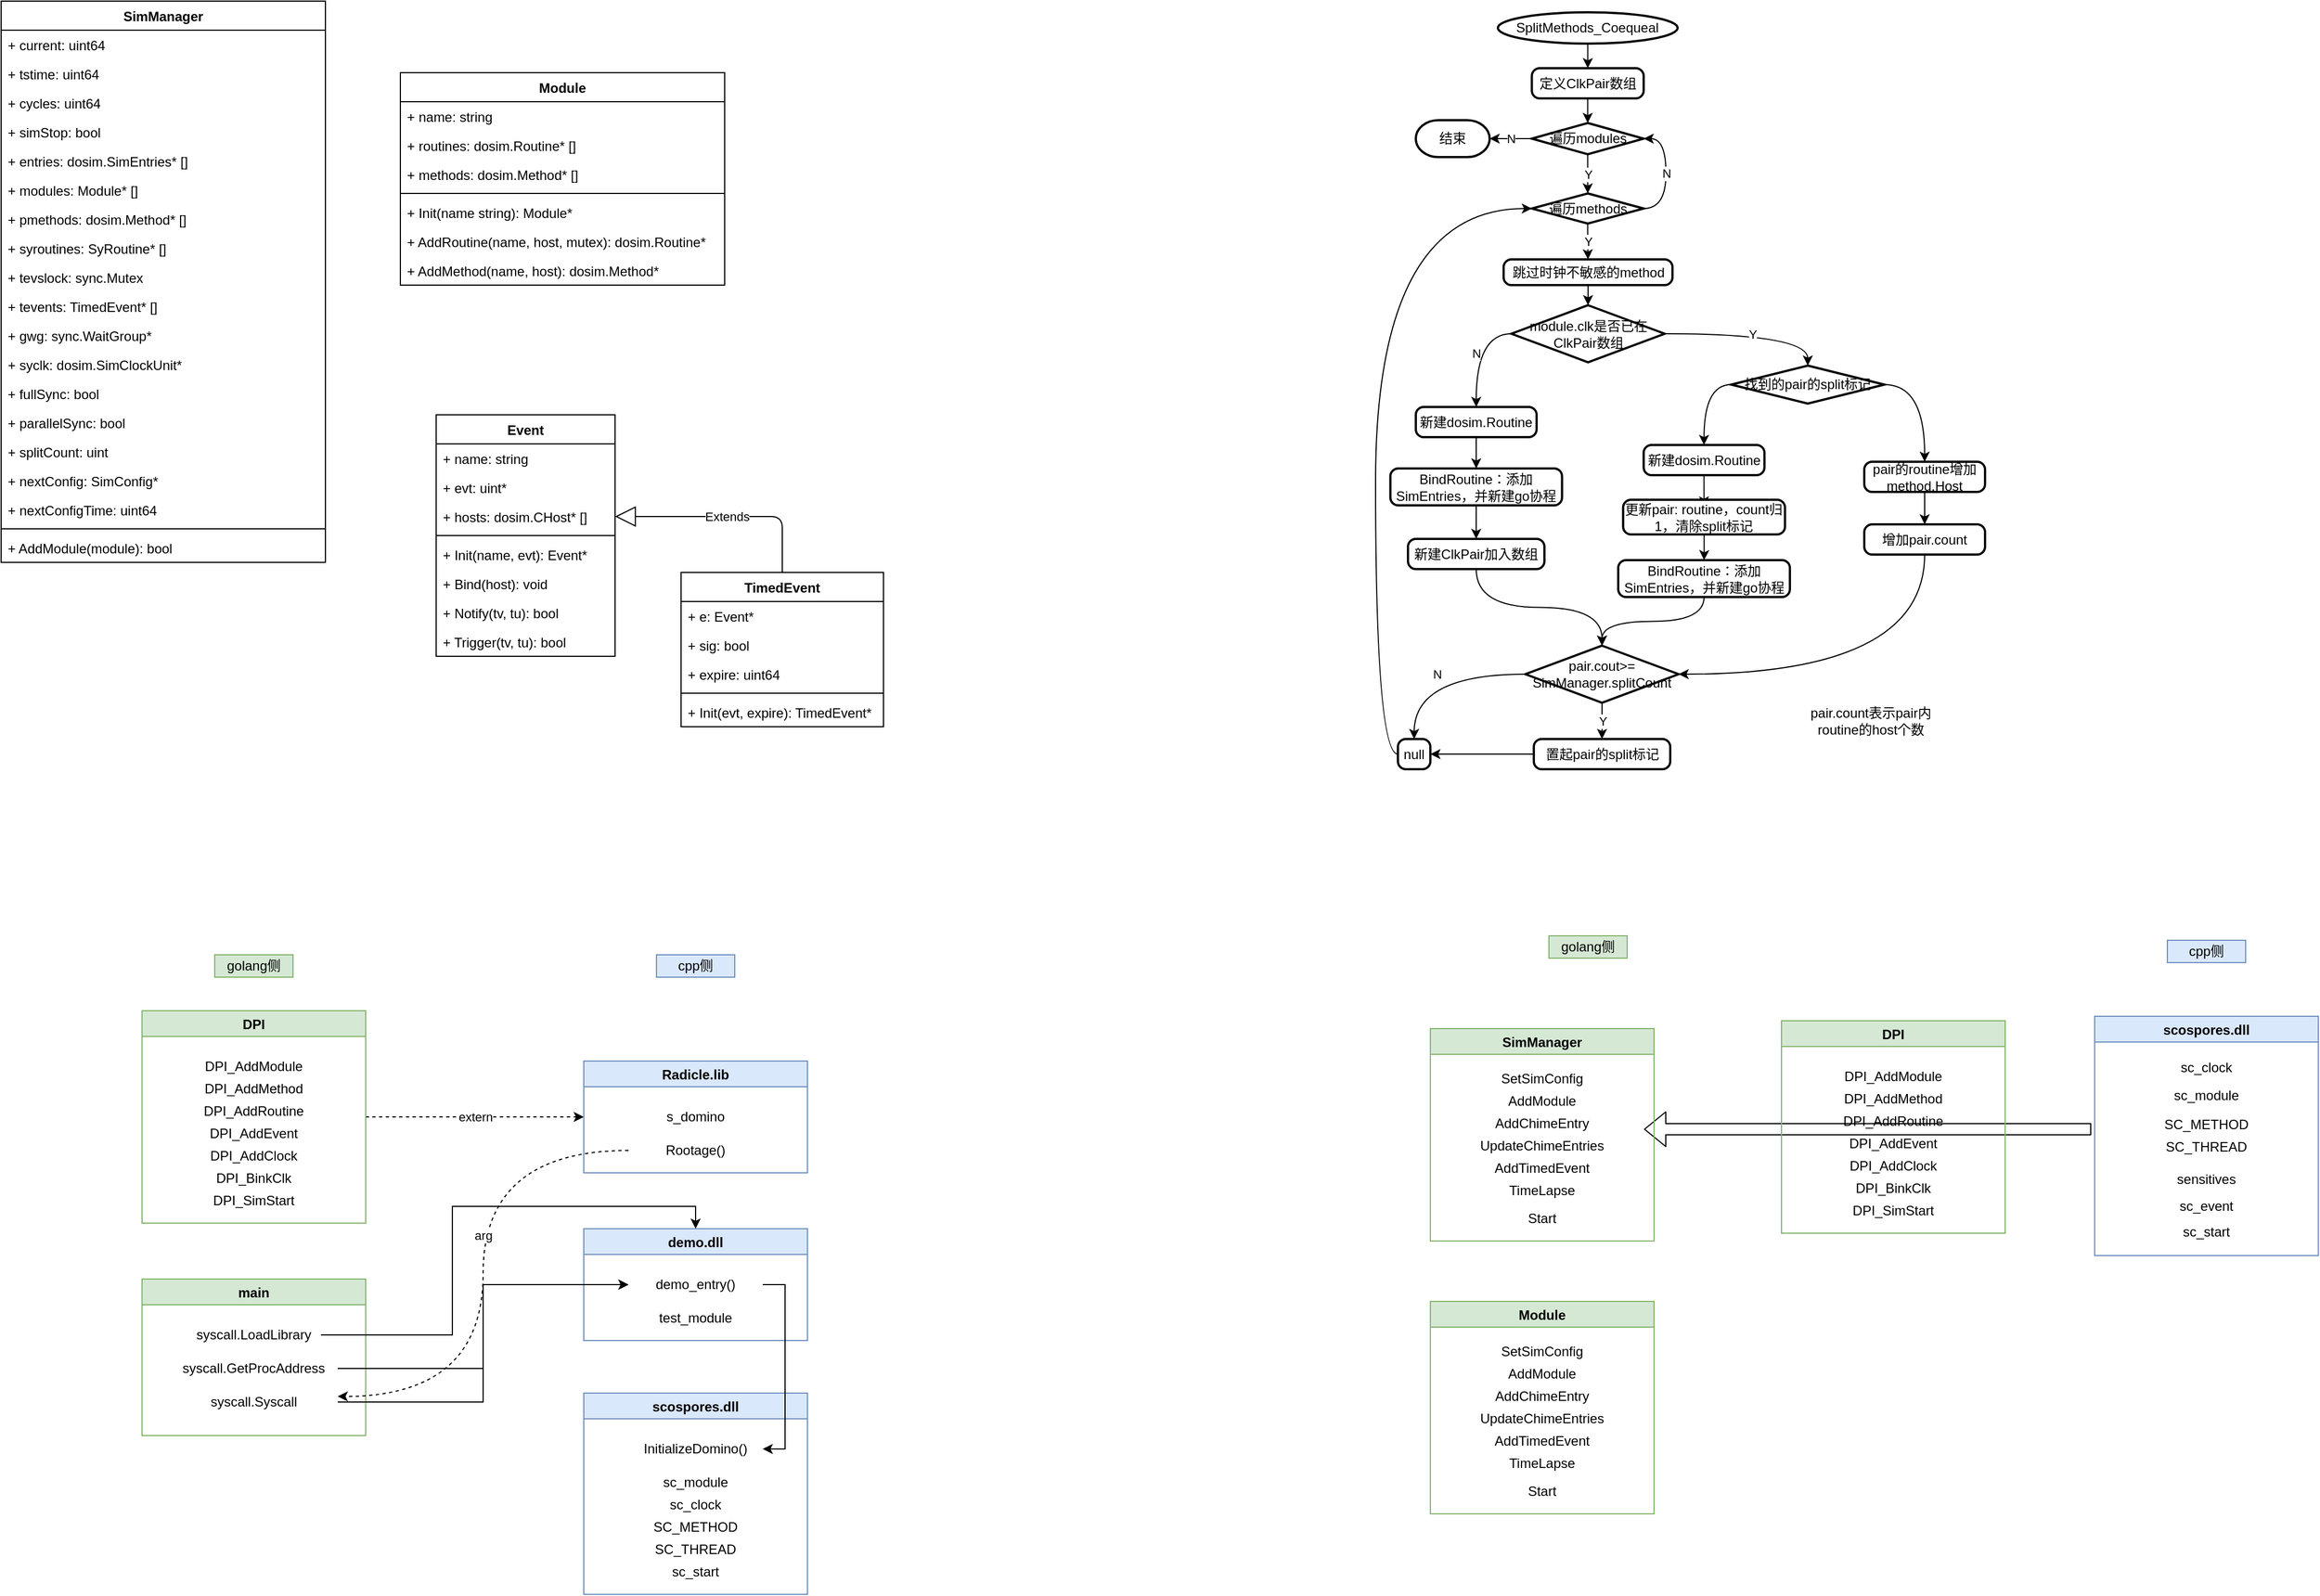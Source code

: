 <mxfile version="14.9.7" type="github">
  <diagram id="cXFaiR-M7mMCjgpAkLDr" name="第 1 页">
    <mxGraphModel dx="1422" dy="762" grid="0" gridSize="10" guides="1" tooltips="1" connect="1" arrows="1" fold="1" page="1" pageScale="1" pageWidth="1169" pageHeight="827" math="0" shadow="0">
      <root>
        <mxCell id="0" />
        <mxCell id="1" parent="0" />
        <mxCell id="-j5esIaDe7Hmi_AwQub0-72" value="" style="shape=flexArrow;endArrow=classic;html=1;" edge="1" parent="1">
          <mxGeometry width="50" height="50" relative="1" as="geometry">
            <mxPoint x="1933" y="1056" as="sourcePoint" />
            <mxPoint x="1533" y="1056" as="targetPoint" />
          </mxGeometry>
        </mxCell>
        <mxCell id="p9OSbixDrH1Z1NHIFBw4-9" value="Module" style="swimlane;fontStyle=1;align=center;verticalAlign=top;childLayout=stackLayout;horizontal=1;startSize=26;horizontalStack=0;resizeParent=1;resizeParentMax=0;resizeLast=0;collapsible=1;marginBottom=0;" parent="1" vertex="1">
          <mxGeometry x="421" y="111" width="290" height="190" as="geometry" />
        </mxCell>
        <mxCell id="p9OSbixDrH1Z1NHIFBw4-13" value="+ name: string" style="text;strokeColor=none;fillColor=none;align=left;verticalAlign=top;spacingLeft=4;spacingRight=4;overflow=hidden;rotatable=0;points=[[0,0.5],[1,0.5]];portConstraint=eastwest;" parent="p9OSbixDrH1Z1NHIFBw4-9" vertex="1">
          <mxGeometry y="26" width="290" height="26" as="geometry" />
        </mxCell>
        <mxCell id="p9OSbixDrH1Z1NHIFBw4-10" value="+ routines: dosim.Routine* []" style="text;strokeColor=none;fillColor=none;align=left;verticalAlign=top;spacingLeft=4;spacingRight=4;overflow=hidden;rotatable=0;points=[[0,0.5],[1,0.5]];portConstraint=eastwest;" parent="p9OSbixDrH1Z1NHIFBw4-9" vertex="1">
          <mxGeometry y="52" width="290" height="26" as="geometry" />
        </mxCell>
        <mxCell id="p9OSbixDrH1Z1NHIFBw4-14" value="+ methods: dosim.Method* []" style="text;strokeColor=none;fillColor=none;align=left;verticalAlign=top;spacingLeft=4;spacingRight=4;overflow=hidden;rotatable=0;points=[[0,0.5],[1,0.5]];portConstraint=eastwest;" parent="p9OSbixDrH1Z1NHIFBw4-9" vertex="1">
          <mxGeometry y="78" width="290" height="26" as="geometry" />
        </mxCell>
        <mxCell id="p9OSbixDrH1Z1NHIFBw4-11" value="" style="line;strokeWidth=1;fillColor=none;align=left;verticalAlign=middle;spacingTop=-1;spacingLeft=3;spacingRight=3;rotatable=0;labelPosition=right;points=[];portConstraint=eastwest;" parent="p9OSbixDrH1Z1NHIFBw4-9" vertex="1">
          <mxGeometry y="104" width="290" height="8" as="geometry" />
        </mxCell>
        <mxCell id="p9OSbixDrH1Z1NHIFBw4-12" value="+ Init(name string): Module*" style="text;strokeColor=none;fillColor=none;align=left;verticalAlign=top;spacingLeft=4;spacingRight=4;overflow=hidden;rotatable=0;points=[[0,0.5],[1,0.5]];portConstraint=eastwest;" parent="p9OSbixDrH1Z1NHIFBw4-9" vertex="1">
          <mxGeometry y="112" width="290" height="26" as="geometry" />
        </mxCell>
        <mxCell id="p9OSbixDrH1Z1NHIFBw4-15" value="+ AddRoutine(name, host, mutex): dosim.Routine*" style="text;strokeColor=none;fillColor=none;align=left;verticalAlign=top;spacingLeft=4;spacingRight=4;overflow=hidden;rotatable=0;points=[[0,0.5],[1,0.5]];portConstraint=eastwest;" parent="p9OSbixDrH1Z1NHIFBw4-9" vertex="1">
          <mxGeometry y="138" width="290" height="26" as="geometry" />
        </mxCell>
        <mxCell id="p9OSbixDrH1Z1NHIFBw4-16" value="+ AddMethod(name, host): dosim.Method*" style="text;strokeColor=none;fillColor=none;align=left;verticalAlign=top;spacingLeft=4;spacingRight=4;overflow=hidden;rotatable=0;points=[[0,0.5],[1,0.5]];portConstraint=eastwest;" parent="p9OSbixDrH1Z1NHIFBw4-9" vertex="1">
          <mxGeometry y="164" width="290" height="26" as="geometry" />
        </mxCell>
        <mxCell id="p9OSbixDrH1Z1NHIFBw4-17" value="Event" style="swimlane;fontStyle=1;align=center;verticalAlign=top;childLayout=stackLayout;horizontal=1;startSize=26;horizontalStack=0;resizeParent=1;resizeParentMax=0;resizeLast=0;collapsible=1;marginBottom=0;" parent="1" vertex="1">
          <mxGeometry x="453" y="417" width="160" height="216" as="geometry" />
        </mxCell>
        <mxCell id="p9OSbixDrH1Z1NHIFBw4-21" value="+ name: string" style="text;strokeColor=none;fillColor=none;align=left;verticalAlign=top;spacingLeft=4;spacingRight=4;overflow=hidden;rotatable=0;points=[[0,0.5],[1,0.5]];portConstraint=eastwest;" parent="p9OSbixDrH1Z1NHIFBw4-17" vertex="1">
          <mxGeometry y="26" width="160" height="26" as="geometry" />
        </mxCell>
        <mxCell id="p9OSbixDrH1Z1NHIFBw4-22" value="+ evt: uint*" style="text;strokeColor=none;fillColor=none;align=left;verticalAlign=top;spacingLeft=4;spacingRight=4;overflow=hidden;rotatable=0;points=[[0,0.5],[1,0.5]];portConstraint=eastwest;" parent="p9OSbixDrH1Z1NHIFBw4-17" vertex="1">
          <mxGeometry y="52" width="160" height="26" as="geometry" />
        </mxCell>
        <mxCell id="p9OSbixDrH1Z1NHIFBw4-18" value="+ hosts: dosim.CHost* []" style="text;strokeColor=none;fillColor=none;align=left;verticalAlign=top;spacingLeft=4;spacingRight=4;overflow=hidden;rotatable=0;points=[[0,0.5],[1,0.5]];portConstraint=eastwest;" parent="p9OSbixDrH1Z1NHIFBw4-17" vertex="1">
          <mxGeometry y="78" width="160" height="26" as="geometry" />
        </mxCell>
        <mxCell id="p9OSbixDrH1Z1NHIFBw4-19" value="" style="line;strokeWidth=1;fillColor=none;align=left;verticalAlign=middle;spacingTop=-1;spacingLeft=3;spacingRight=3;rotatable=0;labelPosition=right;points=[];portConstraint=eastwest;" parent="p9OSbixDrH1Z1NHIFBw4-17" vertex="1">
          <mxGeometry y="104" width="160" height="8" as="geometry" />
        </mxCell>
        <mxCell id="p9OSbixDrH1Z1NHIFBw4-20" value="+ Init(name, evt): Event*" style="text;strokeColor=none;fillColor=none;align=left;verticalAlign=top;spacingLeft=4;spacingRight=4;overflow=hidden;rotatable=0;points=[[0,0.5],[1,0.5]];portConstraint=eastwest;" parent="p9OSbixDrH1Z1NHIFBw4-17" vertex="1">
          <mxGeometry y="112" width="160" height="26" as="geometry" />
        </mxCell>
        <mxCell id="p9OSbixDrH1Z1NHIFBw4-25" value="+ Bind(host): void" style="text;strokeColor=none;fillColor=none;align=left;verticalAlign=top;spacingLeft=4;spacingRight=4;overflow=hidden;rotatable=0;points=[[0,0.5],[1,0.5]];portConstraint=eastwest;" parent="p9OSbixDrH1Z1NHIFBw4-17" vertex="1">
          <mxGeometry y="138" width="160" height="26" as="geometry" />
        </mxCell>
        <mxCell id="p9OSbixDrH1Z1NHIFBw4-24" value="+ Notify(tv, tu): bool" style="text;strokeColor=none;fillColor=none;align=left;verticalAlign=top;spacingLeft=4;spacingRight=4;overflow=hidden;rotatable=0;points=[[0,0.5],[1,0.5]];portConstraint=eastwest;" parent="p9OSbixDrH1Z1NHIFBw4-17" vertex="1">
          <mxGeometry y="164" width="160" height="26" as="geometry" />
        </mxCell>
        <mxCell id="p9OSbixDrH1Z1NHIFBw4-23" value="+ Trigger(tv, tu): bool" style="text;strokeColor=none;fillColor=none;align=left;verticalAlign=top;spacingLeft=4;spacingRight=4;overflow=hidden;rotatable=0;points=[[0,0.5],[1,0.5]];portConstraint=eastwest;" parent="p9OSbixDrH1Z1NHIFBw4-17" vertex="1">
          <mxGeometry y="190" width="160" height="26" as="geometry" />
        </mxCell>
        <mxCell id="p9OSbixDrH1Z1NHIFBw4-26" value="SimManager" style="swimlane;fontStyle=1;align=center;verticalAlign=top;childLayout=stackLayout;horizontal=1;startSize=26;horizontalStack=0;resizeParent=1;resizeParentMax=0;resizeLast=0;collapsible=1;marginBottom=0;" parent="1" vertex="1">
          <mxGeometry x="64" y="47" width="290" height="502" as="geometry" />
        </mxCell>
        <mxCell id="p9OSbixDrH1Z1NHIFBw4-27" value="+ current: uint64" style="text;strokeColor=none;fillColor=none;align=left;verticalAlign=top;spacingLeft=4;spacingRight=4;overflow=hidden;rotatable=0;points=[[0,0.5],[1,0.5]];portConstraint=eastwest;" parent="p9OSbixDrH1Z1NHIFBw4-26" vertex="1">
          <mxGeometry y="26" width="290" height="26" as="geometry" />
        </mxCell>
        <mxCell id="p9OSbixDrH1Z1NHIFBw4-34" value="+ tstime: uint64" style="text;strokeColor=none;fillColor=none;align=left;verticalAlign=top;spacingLeft=4;spacingRight=4;overflow=hidden;rotatable=0;points=[[0,0.5],[1,0.5]];portConstraint=eastwest;" parent="p9OSbixDrH1Z1NHIFBw4-26" vertex="1">
          <mxGeometry y="52" width="290" height="26" as="geometry" />
        </mxCell>
        <mxCell id="p9OSbixDrH1Z1NHIFBw4-28" value="+ cycles: uint64" style="text;strokeColor=none;fillColor=none;align=left;verticalAlign=top;spacingLeft=4;spacingRight=4;overflow=hidden;rotatable=0;points=[[0,0.5],[1,0.5]];portConstraint=eastwest;" parent="p9OSbixDrH1Z1NHIFBw4-26" vertex="1">
          <mxGeometry y="78" width="290" height="26" as="geometry" />
        </mxCell>
        <mxCell id="p9OSbixDrH1Z1NHIFBw4-35" value="+ simStop: bool" style="text;strokeColor=none;fillColor=none;align=left;verticalAlign=top;spacingLeft=4;spacingRight=4;overflow=hidden;rotatable=0;points=[[0,0.5],[1,0.5]];portConstraint=eastwest;" parent="p9OSbixDrH1Z1NHIFBw4-26" vertex="1">
          <mxGeometry y="104" width="290" height="26" as="geometry" />
        </mxCell>
        <mxCell id="p9OSbixDrH1Z1NHIFBw4-36" value="+ entries: dosim.SimEntries* []" style="text;strokeColor=none;fillColor=none;align=left;verticalAlign=top;spacingLeft=4;spacingRight=4;overflow=hidden;rotatable=0;points=[[0,0.5],[1,0.5]];portConstraint=eastwest;" parent="p9OSbixDrH1Z1NHIFBw4-26" vertex="1">
          <mxGeometry y="130" width="290" height="26" as="geometry" />
        </mxCell>
        <mxCell id="p9OSbixDrH1Z1NHIFBw4-37" value="+ modules: Module* []" style="text;strokeColor=none;fillColor=none;align=left;verticalAlign=top;spacingLeft=4;spacingRight=4;overflow=hidden;rotatable=0;points=[[0,0.5],[1,0.5]];portConstraint=eastwest;" parent="p9OSbixDrH1Z1NHIFBw4-26" vertex="1">
          <mxGeometry y="156" width="290" height="26" as="geometry" />
        </mxCell>
        <mxCell id="p9OSbixDrH1Z1NHIFBw4-38" value="+ pmethods: dosim.Method* []" style="text;strokeColor=none;fillColor=none;align=left;verticalAlign=top;spacingLeft=4;spacingRight=4;overflow=hidden;rotatable=0;points=[[0,0.5],[1,0.5]];portConstraint=eastwest;" parent="p9OSbixDrH1Z1NHIFBw4-26" vertex="1">
          <mxGeometry y="182" width="290" height="26" as="geometry" />
        </mxCell>
        <mxCell id="p9OSbixDrH1Z1NHIFBw4-29" value="+ syroutines: SyRoutine* []" style="text;strokeColor=none;fillColor=none;align=left;verticalAlign=top;spacingLeft=4;spacingRight=4;overflow=hidden;rotatable=0;points=[[0,0.5],[1,0.5]];portConstraint=eastwest;" parent="p9OSbixDrH1Z1NHIFBw4-26" vertex="1">
          <mxGeometry y="208" width="290" height="26" as="geometry" />
        </mxCell>
        <mxCell id="p9OSbixDrH1Z1NHIFBw4-40" value="+ tevslock: sync.Mutex" style="text;strokeColor=none;fillColor=none;align=left;verticalAlign=top;spacingLeft=4;spacingRight=4;overflow=hidden;rotatable=0;points=[[0,0.5],[1,0.5]];portConstraint=eastwest;" parent="p9OSbixDrH1Z1NHIFBw4-26" vertex="1">
          <mxGeometry y="234" width="290" height="26" as="geometry" />
        </mxCell>
        <mxCell id="p9OSbixDrH1Z1NHIFBw4-41" value="+ tevents: TimedEvent* []" style="text;strokeColor=none;fillColor=none;align=left;verticalAlign=top;spacingLeft=4;spacingRight=4;overflow=hidden;rotatable=0;points=[[0,0.5],[1,0.5]];portConstraint=eastwest;" parent="p9OSbixDrH1Z1NHIFBw4-26" vertex="1">
          <mxGeometry y="260" width="290" height="26" as="geometry" />
        </mxCell>
        <mxCell id="p9OSbixDrH1Z1NHIFBw4-39" value="+ gwg: sync.WaitGroup*" style="text;strokeColor=none;fillColor=none;align=left;verticalAlign=top;spacingLeft=4;spacingRight=4;overflow=hidden;rotatable=0;points=[[0,0.5],[1,0.5]];portConstraint=eastwest;" parent="p9OSbixDrH1Z1NHIFBw4-26" vertex="1">
          <mxGeometry y="286" width="290" height="26" as="geometry" />
        </mxCell>
        <mxCell id="p9OSbixDrH1Z1NHIFBw4-42" value="+ syclk: dosim.SimClockUnit*" style="text;strokeColor=none;fillColor=none;align=left;verticalAlign=top;spacingLeft=4;spacingRight=4;overflow=hidden;rotatable=0;points=[[0,0.5],[1,0.5]];portConstraint=eastwest;" parent="p9OSbixDrH1Z1NHIFBw4-26" vertex="1">
          <mxGeometry y="312" width="290" height="26" as="geometry" />
        </mxCell>
        <mxCell id="p9OSbixDrH1Z1NHIFBw4-43" value="+ fullSync: bool" style="text;strokeColor=none;fillColor=none;align=left;verticalAlign=top;spacingLeft=4;spacingRight=4;overflow=hidden;rotatable=0;points=[[0,0.5],[1,0.5]];portConstraint=eastwest;" parent="p9OSbixDrH1Z1NHIFBw4-26" vertex="1">
          <mxGeometry y="338" width="290" height="26" as="geometry" />
        </mxCell>
        <mxCell id="p9OSbixDrH1Z1NHIFBw4-45" value="+ parallelSync: bool" style="text;strokeColor=none;fillColor=none;align=left;verticalAlign=top;spacingLeft=4;spacingRight=4;overflow=hidden;rotatable=0;points=[[0,0.5],[1,0.5]];portConstraint=eastwest;" parent="p9OSbixDrH1Z1NHIFBw4-26" vertex="1">
          <mxGeometry y="364" width="290" height="26" as="geometry" />
        </mxCell>
        <mxCell id="p9OSbixDrH1Z1NHIFBw4-44" value="+ splitCount: uint" style="text;strokeColor=none;fillColor=none;align=left;verticalAlign=top;spacingLeft=4;spacingRight=4;overflow=hidden;rotatable=0;points=[[0,0.5],[1,0.5]];portConstraint=eastwest;" parent="p9OSbixDrH1Z1NHIFBw4-26" vertex="1">
          <mxGeometry y="390" width="290" height="26" as="geometry" />
        </mxCell>
        <mxCell id="p9OSbixDrH1Z1NHIFBw4-46" value="+ nextConfig: SimConfig*" style="text;strokeColor=none;fillColor=none;align=left;verticalAlign=top;spacingLeft=4;spacingRight=4;overflow=hidden;rotatable=0;points=[[0,0.5],[1,0.5]];portConstraint=eastwest;" parent="p9OSbixDrH1Z1NHIFBw4-26" vertex="1">
          <mxGeometry y="416" width="290" height="26" as="geometry" />
        </mxCell>
        <mxCell id="p9OSbixDrH1Z1NHIFBw4-47" value="+ nextConfigTime: uint64" style="text;strokeColor=none;fillColor=none;align=left;verticalAlign=top;spacingLeft=4;spacingRight=4;overflow=hidden;rotatable=0;points=[[0,0.5],[1,0.5]];portConstraint=eastwest;" parent="p9OSbixDrH1Z1NHIFBw4-26" vertex="1">
          <mxGeometry y="442" width="290" height="26" as="geometry" />
        </mxCell>
        <mxCell id="p9OSbixDrH1Z1NHIFBw4-30" value="" style="line;strokeWidth=1;fillColor=none;align=left;verticalAlign=middle;spacingTop=-1;spacingLeft=3;spacingRight=3;rotatable=0;labelPosition=right;points=[];portConstraint=eastwest;" parent="p9OSbixDrH1Z1NHIFBw4-26" vertex="1">
          <mxGeometry y="468" width="290" height="8" as="geometry" />
        </mxCell>
        <mxCell id="nS42Kp8ZOGp9bS_Bpd67-25" value="+ AddModule(module): bool" style="text;strokeColor=none;fillColor=none;align=left;verticalAlign=top;spacingLeft=4;spacingRight=4;overflow=hidden;rotatable=0;points=[[0,0.5],[1,0.5]];portConstraint=eastwest;" parent="p9OSbixDrH1Z1NHIFBw4-26" vertex="1">
          <mxGeometry y="476" width="290" height="26" as="geometry" />
        </mxCell>
        <mxCell id="-j5esIaDe7Hmi_AwQub0-12" value="extern" style="edgeStyle=orthogonalEdgeStyle;rounded=0;orthogonalLoop=1;jettySize=auto;html=1;entryX=0;entryY=0.5;entryDx=0;entryDy=0;dashed=1;curved=1;" edge="1" parent="1" source="-j5esIaDe7Hmi_AwQub0-1" target="-j5esIaDe7Hmi_AwQub0-9">
          <mxGeometry relative="1" as="geometry" />
        </mxCell>
        <mxCell id="-j5esIaDe7Hmi_AwQub0-1" value="DPI" style="swimlane;fillColor=#d5e8d4;strokeColor=#82b366;" vertex="1" parent="1">
          <mxGeometry x="190" y="950" width="200" height="190" as="geometry" />
        </mxCell>
        <mxCell id="-j5esIaDe7Hmi_AwQub0-2" value="DPI_AddModule" style="text;html=1;strokeColor=none;fillColor=none;align=center;verticalAlign=middle;whiteSpace=wrap;rounded=0;" vertex="1" parent="-j5esIaDe7Hmi_AwQub0-1">
          <mxGeometry x="40" y="40" width="120" height="20" as="geometry" />
        </mxCell>
        <mxCell id="-j5esIaDe7Hmi_AwQub0-3" value="DPI_SimStart" style="text;html=1;strokeColor=none;fillColor=none;align=center;verticalAlign=middle;whiteSpace=wrap;rounded=0;" vertex="1" parent="-j5esIaDe7Hmi_AwQub0-1">
          <mxGeometry x="40" y="160" width="120" height="20" as="geometry" />
        </mxCell>
        <mxCell id="-j5esIaDe7Hmi_AwQub0-4" value="DPI_AddMethod" style="text;html=1;strokeColor=none;fillColor=none;align=center;verticalAlign=middle;whiteSpace=wrap;rounded=0;" vertex="1" parent="-j5esIaDe7Hmi_AwQub0-1">
          <mxGeometry x="40" y="60" width="120" height="20" as="geometry" />
        </mxCell>
        <mxCell id="-j5esIaDe7Hmi_AwQub0-5" value="DPI_AddRoutine" style="text;html=1;strokeColor=none;fillColor=none;align=center;verticalAlign=middle;whiteSpace=wrap;rounded=0;" vertex="1" parent="-j5esIaDe7Hmi_AwQub0-1">
          <mxGeometry x="40" y="80" width="120" height="20" as="geometry" />
        </mxCell>
        <mxCell id="-j5esIaDe7Hmi_AwQub0-6" value="DPI_AddEvent" style="text;html=1;strokeColor=none;fillColor=none;align=center;verticalAlign=middle;whiteSpace=wrap;rounded=0;" vertex="1" parent="-j5esIaDe7Hmi_AwQub0-1">
          <mxGeometry x="40" y="100" width="120" height="20" as="geometry" />
        </mxCell>
        <mxCell id="-j5esIaDe7Hmi_AwQub0-7" value="DPI_AddClock" style="text;html=1;strokeColor=none;fillColor=none;align=center;verticalAlign=middle;whiteSpace=wrap;rounded=0;" vertex="1" parent="-j5esIaDe7Hmi_AwQub0-1">
          <mxGeometry x="40" y="120" width="120" height="20" as="geometry" />
        </mxCell>
        <mxCell id="-j5esIaDe7Hmi_AwQub0-8" value="DPI_BinkClk" style="text;html=1;strokeColor=none;fillColor=none;align=center;verticalAlign=middle;whiteSpace=wrap;rounded=0;" vertex="1" parent="-j5esIaDe7Hmi_AwQub0-1">
          <mxGeometry x="40" y="140" width="120" height="20" as="geometry" />
        </mxCell>
        <mxCell id="-j5esIaDe7Hmi_AwQub0-9" value="Radicle.lib" style="swimlane;fillColor=#dae8fc;strokeColor=#6c8ebf;" vertex="1" parent="1">
          <mxGeometry x="585" y="995" width="200" height="100" as="geometry" />
        </mxCell>
        <mxCell id="-j5esIaDe7Hmi_AwQub0-10" value="s_domino" style="text;html=1;strokeColor=none;fillColor=none;align=center;verticalAlign=middle;whiteSpace=wrap;rounded=0;" vertex="1" parent="-j5esIaDe7Hmi_AwQub0-9">
          <mxGeometry x="40" y="40" width="120" height="20" as="geometry" />
        </mxCell>
        <mxCell id="-j5esIaDe7Hmi_AwQub0-11" value="Rootage()" style="text;html=1;strokeColor=none;fillColor=none;align=center;verticalAlign=middle;whiteSpace=wrap;rounded=0;" vertex="1" parent="-j5esIaDe7Hmi_AwQub0-9">
          <mxGeometry x="40" y="70" width="120" height="20" as="geometry" />
        </mxCell>
        <mxCell id="-j5esIaDe7Hmi_AwQub0-13" value="main" style="swimlane;fillColor=#d5e8d4;strokeColor=#82b366;" vertex="1" parent="1">
          <mxGeometry x="190" y="1190" width="200" height="140" as="geometry" />
        </mxCell>
        <mxCell id="-j5esIaDe7Hmi_AwQub0-14" value="syscall.LoadLibrary" style="text;html=1;strokeColor=none;fillColor=none;align=center;verticalAlign=middle;whiteSpace=wrap;rounded=0;" vertex="1" parent="-j5esIaDe7Hmi_AwQub0-13">
          <mxGeometry x="40" y="40" width="120" height="20" as="geometry" />
        </mxCell>
        <mxCell id="-j5esIaDe7Hmi_AwQub0-16" value="syscall.GetProcAddress" style="text;html=1;strokeColor=none;fillColor=none;align=center;verticalAlign=middle;whiteSpace=wrap;rounded=0;" vertex="1" parent="-j5esIaDe7Hmi_AwQub0-13">
          <mxGeometry x="25" y="70" width="150" height="20" as="geometry" />
        </mxCell>
        <mxCell id="-j5esIaDe7Hmi_AwQub0-17" value="syscall.Syscall" style="text;html=1;strokeColor=none;fillColor=none;align=center;verticalAlign=middle;whiteSpace=wrap;rounded=0;" vertex="1" parent="-j5esIaDe7Hmi_AwQub0-13">
          <mxGeometry x="25" y="100" width="150" height="20" as="geometry" />
        </mxCell>
        <mxCell id="-j5esIaDe7Hmi_AwQub0-21" value="demo.dll" style="swimlane;fillColor=#dae8fc;strokeColor=#6c8ebf;" vertex="1" parent="1">
          <mxGeometry x="585" y="1145" width="200" height="100" as="geometry" />
        </mxCell>
        <mxCell id="-j5esIaDe7Hmi_AwQub0-22" value="demo_entry()" style="text;html=1;strokeColor=none;fillColor=none;align=center;verticalAlign=middle;whiteSpace=wrap;rounded=0;" vertex="1" parent="-j5esIaDe7Hmi_AwQub0-21">
          <mxGeometry x="40" y="40" width="120" height="20" as="geometry" />
        </mxCell>
        <mxCell id="-j5esIaDe7Hmi_AwQub0-29" value="test_module" style="text;html=1;strokeColor=none;fillColor=none;align=center;verticalAlign=middle;whiteSpace=wrap;rounded=0;" vertex="1" parent="-j5esIaDe7Hmi_AwQub0-21">
          <mxGeometry x="40" y="70" width="120" height="20" as="geometry" />
        </mxCell>
        <mxCell id="-j5esIaDe7Hmi_AwQub0-24" value="scospores.dll" style="swimlane;fillColor=#dae8fc;strokeColor=#6c8ebf;" vertex="1" parent="1">
          <mxGeometry x="585" y="1292" width="200" height="180" as="geometry" />
        </mxCell>
        <mxCell id="-j5esIaDe7Hmi_AwQub0-25" value="InitializeDomino()" style="text;html=1;strokeColor=none;fillColor=none;align=center;verticalAlign=middle;whiteSpace=wrap;rounded=0;" vertex="1" parent="-j5esIaDe7Hmi_AwQub0-24">
          <mxGeometry x="40" y="40" width="120" height="20" as="geometry" />
        </mxCell>
        <mxCell id="-j5esIaDe7Hmi_AwQub0-26" value="sc_module" style="text;html=1;strokeColor=none;fillColor=none;align=center;verticalAlign=middle;whiteSpace=wrap;rounded=0;" vertex="1" parent="-j5esIaDe7Hmi_AwQub0-24">
          <mxGeometry x="40" y="70" width="120" height="20" as="geometry" />
        </mxCell>
        <mxCell id="-j5esIaDe7Hmi_AwQub0-27" value="sc_clock" style="text;html=1;strokeColor=none;fillColor=none;align=center;verticalAlign=middle;whiteSpace=wrap;rounded=0;" vertex="1" parent="-j5esIaDe7Hmi_AwQub0-24">
          <mxGeometry x="40" y="90" width="120" height="20" as="geometry" />
        </mxCell>
        <mxCell id="-j5esIaDe7Hmi_AwQub0-28" value="SC_METHOD" style="text;html=1;strokeColor=none;fillColor=none;align=center;verticalAlign=middle;whiteSpace=wrap;rounded=0;" vertex="1" parent="-j5esIaDe7Hmi_AwQub0-24">
          <mxGeometry x="40" y="110" width="120" height="20" as="geometry" />
        </mxCell>
        <mxCell id="-j5esIaDe7Hmi_AwQub0-30" value="sc_start" style="text;html=1;strokeColor=none;fillColor=none;align=center;verticalAlign=middle;whiteSpace=wrap;rounded=0;" vertex="1" parent="-j5esIaDe7Hmi_AwQub0-24">
          <mxGeometry x="40" y="150" width="120" height="20" as="geometry" />
        </mxCell>
        <mxCell id="-j5esIaDe7Hmi_AwQub0-31" value="SC_THREAD" style="text;html=1;strokeColor=none;fillColor=none;align=center;verticalAlign=middle;whiteSpace=wrap;rounded=0;" vertex="1" parent="-j5esIaDe7Hmi_AwQub0-24">
          <mxGeometry x="40" y="130" width="120" height="20" as="geometry" />
        </mxCell>
        <mxCell id="-j5esIaDe7Hmi_AwQub0-32" style="edgeStyle=orthogonalEdgeStyle;rounded=0;orthogonalLoop=1;jettySize=auto;html=1;entryX=0.5;entryY=0;entryDx=0;entryDy=0;" edge="1" parent="1" source="-j5esIaDe7Hmi_AwQub0-14" target="-j5esIaDe7Hmi_AwQub0-21">
          <mxGeometry relative="1" as="geometry" />
        </mxCell>
        <mxCell id="-j5esIaDe7Hmi_AwQub0-33" style="edgeStyle=orthogonalEdgeStyle;rounded=0;orthogonalLoop=1;jettySize=auto;html=1;entryX=0;entryY=0.5;entryDx=0;entryDy=0;" edge="1" parent="1" source="-j5esIaDe7Hmi_AwQub0-16" target="-j5esIaDe7Hmi_AwQub0-22">
          <mxGeometry relative="1" as="geometry">
            <mxPoint x="630" y="1240" as="targetPoint" />
          </mxGeometry>
        </mxCell>
        <mxCell id="-j5esIaDe7Hmi_AwQub0-34" style="edgeStyle=orthogonalEdgeStyle;rounded=0;orthogonalLoop=1;jettySize=auto;html=1;entryX=0;entryY=0.5;entryDx=0;entryDy=0;" edge="1" parent="1" source="-j5esIaDe7Hmi_AwQub0-17" target="-j5esIaDe7Hmi_AwQub0-22">
          <mxGeometry relative="1" as="geometry" />
        </mxCell>
        <mxCell id="-j5esIaDe7Hmi_AwQub0-35" value="arg" style="edgeStyle=orthogonalEdgeStyle;rounded=0;orthogonalLoop=1;jettySize=auto;html=1;entryX=1;entryY=0.25;entryDx=0;entryDy=0;dashed=1;curved=1;" edge="1" parent="1" source="-j5esIaDe7Hmi_AwQub0-11" target="-j5esIaDe7Hmi_AwQub0-17">
          <mxGeometry x="-0.142" relative="1" as="geometry">
            <mxPoint as="offset" />
          </mxGeometry>
        </mxCell>
        <mxCell id="-j5esIaDe7Hmi_AwQub0-36" style="edgeStyle=orthogonalEdgeStyle;rounded=0;orthogonalLoop=1;jettySize=auto;html=1;entryX=1;entryY=0.5;entryDx=0;entryDy=0;exitX=1;exitY=0.5;exitDx=0;exitDy=0;" edge="1" parent="1" source="-j5esIaDe7Hmi_AwQub0-22" target="-j5esIaDe7Hmi_AwQub0-25">
          <mxGeometry relative="1" as="geometry" />
        </mxCell>
        <mxCell id="-j5esIaDe7Hmi_AwQub0-37" value="golang侧" style="text;html=1;strokeColor=#82b366;fillColor=#d5e8d4;align=center;verticalAlign=middle;whiteSpace=wrap;rounded=0;" vertex="1" parent="1">
          <mxGeometry x="255" y="900" width="70" height="20" as="geometry" />
        </mxCell>
        <mxCell id="-j5esIaDe7Hmi_AwQub0-38" value="cpp侧" style="text;html=1;strokeColor=#6c8ebf;fillColor=#dae8fc;align=center;verticalAlign=middle;whiteSpace=wrap;rounded=0;" vertex="1" parent="1">
          <mxGeometry x="650" y="900" width="70" height="20" as="geometry" />
        </mxCell>
        <mxCell id="-j5esIaDe7Hmi_AwQub0-45" value="scospores.dll" style="swimlane;fillColor=#dae8fc;strokeColor=#6c8ebf;" vertex="1" parent="1">
          <mxGeometry x="1936" y="955" width="200" height="214" as="geometry" />
        </mxCell>
        <mxCell id="-j5esIaDe7Hmi_AwQub0-47" value="sc_module" style="text;html=1;strokeColor=none;fillColor=none;align=center;verticalAlign=middle;whiteSpace=wrap;rounded=0;" vertex="1" parent="-j5esIaDe7Hmi_AwQub0-45">
          <mxGeometry x="40" y="61" width="120" height="20" as="geometry" />
        </mxCell>
        <mxCell id="-j5esIaDe7Hmi_AwQub0-48" value="sc_clock" style="text;html=1;strokeColor=none;fillColor=none;align=center;verticalAlign=middle;whiteSpace=wrap;rounded=0;" vertex="1" parent="-j5esIaDe7Hmi_AwQub0-45">
          <mxGeometry x="40" y="36" width="120" height="20" as="geometry" />
        </mxCell>
        <mxCell id="-j5esIaDe7Hmi_AwQub0-49" value="SC_METHOD" style="text;html=1;strokeColor=none;fillColor=none;align=center;verticalAlign=middle;whiteSpace=wrap;rounded=0;" vertex="1" parent="-j5esIaDe7Hmi_AwQub0-45">
          <mxGeometry x="40" y="87" width="120" height="20" as="geometry" />
        </mxCell>
        <mxCell id="-j5esIaDe7Hmi_AwQub0-50" value="sc_start" style="text;html=1;strokeColor=none;fillColor=none;align=center;verticalAlign=middle;whiteSpace=wrap;rounded=0;" vertex="1" parent="-j5esIaDe7Hmi_AwQub0-45">
          <mxGeometry x="40" y="183" width="120" height="20" as="geometry" />
        </mxCell>
        <mxCell id="-j5esIaDe7Hmi_AwQub0-51" value="SC_THREAD" style="text;html=1;strokeColor=none;fillColor=none;align=center;verticalAlign=middle;whiteSpace=wrap;rounded=0;" vertex="1" parent="-j5esIaDe7Hmi_AwQub0-45">
          <mxGeometry x="40" y="107" width="120" height="20" as="geometry" />
        </mxCell>
        <mxCell id="-j5esIaDe7Hmi_AwQub0-54" value="sc_event" style="text;html=1;strokeColor=none;fillColor=none;align=center;verticalAlign=middle;whiteSpace=wrap;rounded=0;" vertex="1" parent="-j5esIaDe7Hmi_AwQub0-45">
          <mxGeometry x="40" y="160" width="120" height="20" as="geometry" />
        </mxCell>
        <mxCell id="-j5esIaDe7Hmi_AwQub0-55" value="sensitives" style="text;html=1;strokeColor=none;fillColor=none;align=center;verticalAlign=middle;whiteSpace=wrap;rounded=0;" vertex="1" parent="-j5esIaDe7Hmi_AwQub0-45">
          <mxGeometry x="40" y="136" width="120" height="20" as="geometry" />
        </mxCell>
        <mxCell id="-j5esIaDe7Hmi_AwQub0-52" value="cpp侧" style="text;html=1;strokeColor=#6c8ebf;fillColor=#dae8fc;align=center;verticalAlign=middle;whiteSpace=wrap;rounded=0;" vertex="1" parent="1">
          <mxGeometry x="2001" y="887" width="70" height="20" as="geometry" />
        </mxCell>
        <mxCell id="-j5esIaDe7Hmi_AwQub0-53" value="golang侧" style="text;html=1;strokeColor=#82b366;fillColor=#d5e8d4;align=center;verticalAlign=middle;whiteSpace=wrap;rounded=0;" vertex="1" parent="1">
          <mxGeometry x="1448" y="883" width="70" height="20" as="geometry" />
        </mxCell>
        <mxCell id="-j5esIaDe7Hmi_AwQub0-56" value="SimManager" style="swimlane;fillColor=#d5e8d4;strokeColor=#82b366;" vertex="1" parent="1">
          <mxGeometry x="1342" y="966" width="200" height="190" as="geometry" />
        </mxCell>
        <mxCell id="-j5esIaDe7Hmi_AwQub0-57" value="AddModule" style="text;html=1;strokeColor=none;fillColor=none;align=center;verticalAlign=middle;whiteSpace=wrap;rounded=0;" vertex="1" parent="-j5esIaDe7Hmi_AwQub0-56">
          <mxGeometry x="40" y="55" width="120" height="20" as="geometry" />
        </mxCell>
        <mxCell id="-j5esIaDe7Hmi_AwQub0-58" value="Start" style="text;html=1;strokeColor=none;fillColor=none;align=center;verticalAlign=middle;whiteSpace=wrap;rounded=0;" vertex="1" parent="-j5esIaDe7Hmi_AwQub0-56">
          <mxGeometry x="40" y="160" width="120" height="20" as="geometry" />
        </mxCell>
        <mxCell id="-j5esIaDe7Hmi_AwQub0-59" value="AddChimeEntry" style="text;html=1;strokeColor=none;fillColor=none;align=center;verticalAlign=middle;whiteSpace=wrap;rounded=0;" vertex="1" parent="-j5esIaDe7Hmi_AwQub0-56">
          <mxGeometry x="40" y="75" width="120" height="20" as="geometry" />
        </mxCell>
        <mxCell id="-j5esIaDe7Hmi_AwQub0-60" value="UpdateChimeEntries" style="text;html=1;strokeColor=none;fillColor=none;align=center;verticalAlign=middle;whiteSpace=wrap;rounded=0;" vertex="1" parent="-j5esIaDe7Hmi_AwQub0-56">
          <mxGeometry x="40" y="95" width="120" height="20" as="geometry" />
        </mxCell>
        <mxCell id="-j5esIaDe7Hmi_AwQub0-61" value="AddTimedEvent" style="text;html=1;strokeColor=none;fillColor=none;align=center;verticalAlign=middle;whiteSpace=wrap;rounded=0;" vertex="1" parent="-j5esIaDe7Hmi_AwQub0-56">
          <mxGeometry x="40" y="115" width="120" height="20" as="geometry" />
        </mxCell>
        <mxCell id="-j5esIaDe7Hmi_AwQub0-62" value="TimeLapse" style="text;html=1;strokeColor=none;fillColor=none;align=center;verticalAlign=middle;whiteSpace=wrap;rounded=0;" vertex="1" parent="-j5esIaDe7Hmi_AwQub0-56">
          <mxGeometry x="40" y="135" width="120" height="20" as="geometry" />
        </mxCell>
        <mxCell id="-j5esIaDe7Hmi_AwQub0-63" value="SetSimConfig" style="text;html=1;strokeColor=none;fillColor=none;align=center;verticalAlign=middle;whiteSpace=wrap;rounded=0;" vertex="1" parent="-j5esIaDe7Hmi_AwQub0-56">
          <mxGeometry x="40" y="35" width="120" height="20" as="geometry" />
        </mxCell>
        <mxCell id="-j5esIaDe7Hmi_AwQub0-64" value="DPI" style="swimlane;fillColor=#d5e8d4;strokeColor=#82b366;" vertex="1" parent="1">
          <mxGeometry x="1656" y="959" width="200" height="190" as="geometry" />
        </mxCell>
        <mxCell id="-j5esIaDe7Hmi_AwQub0-65" value="DPI_AddModule" style="text;html=1;strokeColor=none;fillColor=none;align=center;verticalAlign=middle;whiteSpace=wrap;rounded=0;" vertex="1" parent="-j5esIaDe7Hmi_AwQub0-64">
          <mxGeometry x="40" y="40" width="120" height="20" as="geometry" />
        </mxCell>
        <mxCell id="-j5esIaDe7Hmi_AwQub0-66" value="DPI_SimStart" style="text;html=1;strokeColor=none;fillColor=none;align=center;verticalAlign=middle;whiteSpace=wrap;rounded=0;" vertex="1" parent="-j5esIaDe7Hmi_AwQub0-64">
          <mxGeometry x="40" y="160" width="120" height="20" as="geometry" />
        </mxCell>
        <mxCell id="-j5esIaDe7Hmi_AwQub0-67" value="DPI_AddMethod" style="text;html=1;strokeColor=none;fillColor=none;align=center;verticalAlign=middle;whiteSpace=wrap;rounded=0;" vertex="1" parent="-j5esIaDe7Hmi_AwQub0-64">
          <mxGeometry x="40" y="60" width="120" height="20" as="geometry" />
        </mxCell>
        <mxCell id="-j5esIaDe7Hmi_AwQub0-68" value="DPI_AddRoutine" style="text;html=1;strokeColor=none;fillColor=none;align=center;verticalAlign=middle;whiteSpace=wrap;rounded=0;" vertex="1" parent="-j5esIaDe7Hmi_AwQub0-64">
          <mxGeometry x="40" y="80" width="120" height="20" as="geometry" />
        </mxCell>
        <mxCell id="-j5esIaDe7Hmi_AwQub0-69" value="DPI_AddEvent" style="text;html=1;strokeColor=none;fillColor=none;align=center;verticalAlign=middle;whiteSpace=wrap;rounded=0;" vertex="1" parent="-j5esIaDe7Hmi_AwQub0-64">
          <mxGeometry x="40" y="100" width="120" height="20" as="geometry" />
        </mxCell>
        <mxCell id="-j5esIaDe7Hmi_AwQub0-70" value="DPI_AddClock" style="text;html=1;strokeColor=none;fillColor=none;align=center;verticalAlign=middle;whiteSpace=wrap;rounded=0;" vertex="1" parent="-j5esIaDe7Hmi_AwQub0-64">
          <mxGeometry x="40" y="120" width="120" height="20" as="geometry" />
        </mxCell>
        <mxCell id="-j5esIaDe7Hmi_AwQub0-71" value="DPI_BinkClk" style="text;html=1;strokeColor=none;fillColor=none;align=center;verticalAlign=middle;whiteSpace=wrap;rounded=0;" vertex="1" parent="-j5esIaDe7Hmi_AwQub0-64">
          <mxGeometry x="40" y="140" width="120" height="20" as="geometry" />
        </mxCell>
        <mxCell id="-j5esIaDe7Hmi_AwQub0-73" value="Module" style="swimlane;fillColor=#d5e8d4;strokeColor=#82b366;" vertex="1" parent="1">
          <mxGeometry x="1342" y="1210" width="200" height="190" as="geometry" />
        </mxCell>
        <mxCell id="-j5esIaDe7Hmi_AwQub0-74" value="AddModule" style="text;html=1;strokeColor=none;fillColor=none;align=center;verticalAlign=middle;whiteSpace=wrap;rounded=0;" vertex="1" parent="-j5esIaDe7Hmi_AwQub0-73">
          <mxGeometry x="40" y="55" width="120" height="20" as="geometry" />
        </mxCell>
        <mxCell id="-j5esIaDe7Hmi_AwQub0-75" value="Start" style="text;html=1;strokeColor=none;fillColor=none;align=center;verticalAlign=middle;whiteSpace=wrap;rounded=0;" vertex="1" parent="-j5esIaDe7Hmi_AwQub0-73">
          <mxGeometry x="40" y="160" width="120" height="20" as="geometry" />
        </mxCell>
        <mxCell id="-j5esIaDe7Hmi_AwQub0-76" value="AddChimeEntry" style="text;html=1;strokeColor=none;fillColor=none;align=center;verticalAlign=middle;whiteSpace=wrap;rounded=0;" vertex="1" parent="-j5esIaDe7Hmi_AwQub0-73">
          <mxGeometry x="40" y="75" width="120" height="20" as="geometry" />
        </mxCell>
        <mxCell id="-j5esIaDe7Hmi_AwQub0-77" value="UpdateChimeEntries" style="text;html=1;strokeColor=none;fillColor=none;align=center;verticalAlign=middle;whiteSpace=wrap;rounded=0;" vertex="1" parent="-j5esIaDe7Hmi_AwQub0-73">
          <mxGeometry x="40" y="95" width="120" height="20" as="geometry" />
        </mxCell>
        <mxCell id="-j5esIaDe7Hmi_AwQub0-78" value="AddTimedEvent" style="text;html=1;strokeColor=none;fillColor=none;align=center;verticalAlign=middle;whiteSpace=wrap;rounded=0;" vertex="1" parent="-j5esIaDe7Hmi_AwQub0-73">
          <mxGeometry x="40" y="115" width="120" height="20" as="geometry" />
        </mxCell>
        <mxCell id="-j5esIaDe7Hmi_AwQub0-79" value="TimeLapse" style="text;html=1;strokeColor=none;fillColor=none;align=center;verticalAlign=middle;whiteSpace=wrap;rounded=0;" vertex="1" parent="-j5esIaDe7Hmi_AwQub0-73">
          <mxGeometry x="40" y="135" width="120" height="20" as="geometry" />
        </mxCell>
        <mxCell id="-j5esIaDe7Hmi_AwQub0-80" value="SetSimConfig" style="text;html=1;strokeColor=none;fillColor=none;align=center;verticalAlign=middle;whiteSpace=wrap;rounded=0;" vertex="1" parent="-j5esIaDe7Hmi_AwQub0-73">
          <mxGeometry x="40" y="35" width="120" height="20" as="geometry" />
        </mxCell>
        <mxCell id="-j5esIaDe7Hmi_AwQub0-81" value="TimedEvent" style="swimlane;fontStyle=1;align=center;verticalAlign=top;childLayout=stackLayout;horizontal=1;startSize=26;horizontalStack=0;resizeParent=1;resizeParentMax=0;resizeLast=0;collapsible=1;marginBottom=0;" vertex="1" parent="1">
          <mxGeometry x="672" y="558" width="181" height="138" as="geometry" />
        </mxCell>
        <mxCell id="-j5esIaDe7Hmi_AwQub0-82" value="+ e: Event*" style="text;strokeColor=none;fillColor=none;align=left;verticalAlign=top;spacingLeft=4;spacingRight=4;overflow=hidden;rotatable=0;points=[[0,0.5],[1,0.5]];portConstraint=eastwest;" vertex="1" parent="-j5esIaDe7Hmi_AwQub0-81">
          <mxGeometry y="26" width="181" height="26" as="geometry" />
        </mxCell>
        <mxCell id="-j5esIaDe7Hmi_AwQub0-83" value="+ sig: bool" style="text;strokeColor=none;fillColor=none;align=left;verticalAlign=top;spacingLeft=4;spacingRight=4;overflow=hidden;rotatable=0;points=[[0,0.5],[1,0.5]];portConstraint=eastwest;" vertex="1" parent="-j5esIaDe7Hmi_AwQub0-81">
          <mxGeometry y="52" width="181" height="26" as="geometry" />
        </mxCell>
        <mxCell id="-j5esIaDe7Hmi_AwQub0-84" value="+ expire: uint64" style="text;strokeColor=none;fillColor=none;align=left;verticalAlign=top;spacingLeft=4;spacingRight=4;overflow=hidden;rotatable=0;points=[[0,0.5],[1,0.5]];portConstraint=eastwest;" vertex="1" parent="-j5esIaDe7Hmi_AwQub0-81">
          <mxGeometry y="78" width="181" height="26" as="geometry" />
        </mxCell>
        <mxCell id="-j5esIaDe7Hmi_AwQub0-85" value="" style="line;strokeWidth=1;fillColor=none;align=left;verticalAlign=middle;spacingTop=-1;spacingLeft=3;spacingRight=3;rotatable=0;labelPosition=right;points=[];portConstraint=eastwest;" vertex="1" parent="-j5esIaDe7Hmi_AwQub0-81">
          <mxGeometry y="104" width="181" height="8" as="geometry" />
        </mxCell>
        <mxCell id="-j5esIaDe7Hmi_AwQub0-86" value="+ Init(evt, expire): TimedEvent*" style="text;strokeColor=none;fillColor=none;align=left;verticalAlign=top;spacingLeft=4;spacingRight=4;overflow=hidden;rotatable=0;points=[[0,0.5],[1,0.5]];portConstraint=eastwest;" vertex="1" parent="-j5esIaDe7Hmi_AwQub0-81">
          <mxGeometry y="112" width="181" height="26" as="geometry" />
        </mxCell>
        <mxCell id="-j5esIaDe7Hmi_AwQub0-90" value="Extends" style="endArrow=block;endSize=16;endFill=0;html=1;edgeStyle=orthogonalEdgeStyle;exitX=0.5;exitY=0;exitDx=0;exitDy=0;" edge="1" parent="1" source="-j5esIaDe7Hmi_AwQub0-81" target="p9OSbixDrH1Z1NHIFBw4-18">
          <mxGeometry width="160" relative="1" as="geometry">
            <mxPoint x="1299" y="652" as="sourcePoint" />
            <mxPoint x="1174" y="426" as="targetPoint" />
          </mxGeometry>
        </mxCell>
        <mxCell id="-j5esIaDe7Hmi_AwQub0-93" style="edgeStyle=orthogonalEdgeStyle;curved=1;rounded=0;orthogonalLoop=1;jettySize=auto;html=1;entryX=0.5;entryY=0;entryDx=0;entryDy=0;" edge="1" parent="1" source="-j5esIaDe7Hmi_AwQub0-91" target="-j5esIaDe7Hmi_AwQub0-97">
          <mxGeometry relative="1" as="geometry" />
        </mxCell>
        <mxCell id="-j5esIaDe7Hmi_AwQub0-91" value="SplitMethods_Coequeal" style="strokeWidth=2;html=1;shape=mxgraph.flowchart.start_1;whiteSpace=wrap;" vertex="1" parent="1">
          <mxGeometry x="1402.37" y="57" width="160.74" height="28" as="geometry" />
        </mxCell>
        <mxCell id="-j5esIaDe7Hmi_AwQub0-112" value="Y" style="edgeStyle=orthogonalEdgeStyle;curved=1;rounded=0;orthogonalLoop=1;jettySize=auto;html=1;entryX=0.5;entryY=0;entryDx=0;entryDy=0;entryPerimeter=0;" edge="1" parent="1" source="-j5esIaDe7Hmi_AwQub0-92" target="-j5esIaDe7Hmi_AwQub0-94">
          <mxGeometry relative="1" as="geometry" />
        </mxCell>
        <mxCell id="-j5esIaDe7Hmi_AwQub0-134" value="N" style="edgeStyle=orthogonalEdgeStyle;curved=1;rounded=0;orthogonalLoop=1;jettySize=auto;html=1;" edge="1" parent="1" source="-j5esIaDe7Hmi_AwQub0-92" target="-j5esIaDe7Hmi_AwQub0-130">
          <mxGeometry relative="1" as="geometry" />
        </mxCell>
        <mxCell id="-j5esIaDe7Hmi_AwQub0-92" value="遍历modules" style="strokeWidth=2;html=1;shape=mxgraph.flowchart.decision;whiteSpace=wrap;" vertex="1" parent="1">
          <mxGeometry x="1432.74" y="156" width="100" height="28" as="geometry" />
        </mxCell>
        <mxCell id="-j5esIaDe7Hmi_AwQub0-113" value="Y" style="edgeStyle=orthogonalEdgeStyle;curved=1;rounded=0;orthogonalLoop=1;jettySize=auto;html=1;" edge="1" parent="1" source="-j5esIaDe7Hmi_AwQub0-94" target="-j5esIaDe7Hmi_AwQub0-95">
          <mxGeometry relative="1" as="geometry" />
        </mxCell>
        <mxCell id="-j5esIaDe7Hmi_AwQub0-94" value="遍历methods" style="strokeWidth=2;html=1;shape=mxgraph.flowchart.decision;whiteSpace=wrap;" vertex="1" parent="1">
          <mxGeometry x="1432.74" y="219" width="100" height="27" as="geometry" />
        </mxCell>
        <mxCell id="-j5esIaDe7Hmi_AwQub0-114" style="edgeStyle=orthogonalEdgeStyle;curved=1;rounded=0;orthogonalLoop=1;jettySize=auto;html=1;" edge="1" parent="1" source="-j5esIaDe7Hmi_AwQub0-95" target="-j5esIaDe7Hmi_AwQub0-99">
          <mxGeometry relative="1" as="geometry" />
        </mxCell>
        <mxCell id="-j5esIaDe7Hmi_AwQub0-95" value="跳过时钟不敏感的method" style="rounded=1;whiteSpace=wrap;html=1;absoluteArcSize=1;arcSize=14;strokeWidth=2;" vertex="1" parent="1">
          <mxGeometry x="1407.5" y="278" width="151" height="23" as="geometry" />
        </mxCell>
        <mxCell id="-j5esIaDe7Hmi_AwQub0-98" style="edgeStyle=orthogonalEdgeStyle;curved=1;rounded=0;orthogonalLoop=1;jettySize=auto;html=1;" edge="1" parent="1" source="-j5esIaDe7Hmi_AwQub0-97" target="-j5esIaDe7Hmi_AwQub0-92">
          <mxGeometry relative="1" as="geometry" />
        </mxCell>
        <mxCell id="-j5esIaDe7Hmi_AwQub0-97" value="定义ClkPair数组" style="rounded=1;whiteSpace=wrap;html=1;absoluteArcSize=1;arcSize=14;strokeWidth=2;" vertex="1" parent="1">
          <mxGeometry x="1432.74" y="107" width="100" height="27" as="geometry" />
        </mxCell>
        <mxCell id="-j5esIaDe7Hmi_AwQub0-115" value="N" style="edgeStyle=orthogonalEdgeStyle;rounded=0;orthogonalLoop=1;jettySize=auto;html=1;exitX=0;exitY=0.5;exitDx=0;exitDy=0;exitPerimeter=0;elbow=vertical;curved=1;" edge="1" parent="1" source="-j5esIaDe7Hmi_AwQub0-99" target="-j5esIaDe7Hmi_AwQub0-100">
          <mxGeometry relative="1" as="geometry" />
        </mxCell>
        <mxCell id="-j5esIaDe7Hmi_AwQub0-118" value="Y" style="edgeStyle=orthogonalEdgeStyle;curved=1;rounded=0;orthogonalLoop=1;jettySize=auto;html=1;exitX=1;exitY=0.5;exitDx=0;exitDy=0;exitPerimeter=0;" edge="1" parent="1" source="-j5esIaDe7Hmi_AwQub0-99" target="-j5esIaDe7Hmi_AwQub0-103">
          <mxGeometry relative="1" as="geometry" />
        </mxCell>
        <mxCell id="-j5esIaDe7Hmi_AwQub0-99" value="module.clk是否已在ClkPair数组" style="strokeWidth=2;html=1;shape=mxgraph.flowchart.decision;whiteSpace=wrap;" vertex="1" parent="1">
          <mxGeometry x="1414.5" y="319" width="137" height="51" as="geometry" />
        </mxCell>
        <mxCell id="-j5esIaDe7Hmi_AwQub0-116" style="edgeStyle=orthogonalEdgeStyle;curved=1;rounded=0;orthogonalLoop=1;jettySize=auto;html=1;exitX=0.5;exitY=1;exitDx=0;exitDy=0;entryX=0.5;entryY=0;entryDx=0;entryDy=0;" edge="1" parent="1" source="-j5esIaDe7Hmi_AwQub0-100" target="-j5esIaDe7Hmi_AwQub0-101">
          <mxGeometry relative="1" as="geometry" />
        </mxCell>
        <mxCell id="-j5esIaDe7Hmi_AwQub0-100" value="新建dosim.Routine" style="rounded=1;whiteSpace=wrap;html=1;absoluteArcSize=1;arcSize=14;strokeWidth=2;" vertex="1" parent="1">
          <mxGeometry x="1329" y="410" width="108" height="27" as="geometry" />
        </mxCell>
        <mxCell id="-j5esIaDe7Hmi_AwQub0-117" style="edgeStyle=orthogonalEdgeStyle;curved=1;rounded=0;orthogonalLoop=1;jettySize=auto;html=1;exitX=0.5;exitY=1;exitDx=0;exitDy=0;" edge="1" parent="1" source="-j5esIaDe7Hmi_AwQub0-101" target="-j5esIaDe7Hmi_AwQub0-102">
          <mxGeometry relative="1" as="geometry" />
        </mxCell>
        <mxCell id="-j5esIaDe7Hmi_AwQub0-101" value="BindRoutine：添加SimEntries，并新建go协程" style="rounded=1;whiteSpace=wrap;html=1;absoluteArcSize=1;arcSize=14;strokeWidth=2;" vertex="1" parent="1">
          <mxGeometry x="1306.25" y="465" width="153.5" height="33" as="geometry" />
        </mxCell>
        <mxCell id="-j5esIaDe7Hmi_AwQub0-124" style="edgeStyle=orthogonalEdgeStyle;curved=1;rounded=0;orthogonalLoop=1;jettySize=auto;html=1;entryX=0.5;entryY=0;entryDx=0;entryDy=0;entryPerimeter=0;" edge="1" parent="1" source="-j5esIaDe7Hmi_AwQub0-102" target="-j5esIaDe7Hmi_AwQub0-104">
          <mxGeometry relative="1" as="geometry" />
        </mxCell>
        <mxCell id="-j5esIaDe7Hmi_AwQub0-102" value="新建ClkPair加入数组" style="rounded=1;whiteSpace=wrap;html=1;absoluteArcSize=1;arcSize=14;strokeWidth=2;" vertex="1" parent="1">
          <mxGeometry x="1322" y="528" width="122" height="27" as="geometry" />
        </mxCell>
        <mxCell id="-j5esIaDe7Hmi_AwQub0-119" style="edgeStyle=orthogonalEdgeStyle;curved=1;rounded=0;orthogonalLoop=1;jettySize=auto;html=1;exitX=0;exitY=0.5;exitDx=0;exitDy=0;exitPerimeter=0;" edge="1" parent="1" source="-j5esIaDe7Hmi_AwQub0-103" target="-j5esIaDe7Hmi_AwQub0-106">
          <mxGeometry relative="1" as="geometry" />
        </mxCell>
        <mxCell id="-j5esIaDe7Hmi_AwQub0-120" style="edgeStyle=orthogonalEdgeStyle;curved=1;rounded=0;orthogonalLoop=1;jettySize=auto;html=1;entryX=0.5;entryY=0;entryDx=0;entryDy=0;exitX=1;exitY=0.5;exitDx=0;exitDy=0;exitPerimeter=0;" edge="1" parent="1" source="-j5esIaDe7Hmi_AwQub0-103" target="-j5esIaDe7Hmi_AwQub0-110">
          <mxGeometry relative="1" as="geometry" />
        </mxCell>
        <mxCell id="-j5esIaDe7Hmi_AwQub0-103" value="找到的pair的split标记" style="strokeWidth=2;html=1;shape=mxgraph.flowchart.decision;whiteSpace=wrap;" vertex="1" parent="1">
          <mxGeometry x="1611" y="373" width="137" height="34" as="geometry" />
        </mxCell>
        <mxCell id="-j5esIaDe7Hmi_AwQub0-125" value="Y" style="edgeStyle=orthogonalEdgeStyle;curved=1;rounded=0;orthogonalLoop=1;jettySize=auto;html=1;" edge="1" parent="1" source="-j5esIaDe7Hmi_AwQub0-104" target="-j5esIaDe7Hmi_AwQub0-105">
          <mxGeometry relative="1" as="geometry" />
        </mxCell>
        <mxCell id="-j5esIaDe7Hmi_AwQub0-132" value="N" style="edgeStyle=orthogonalEdgeStyle;curved=1;rounded=0;orthogonalLoop=1;jettySize=auto;html=1;entryX=0.5;entryY=0;entryDx=0;entryDy=0;" edge="1" parent="1" source="-j5esIaDe7Hmi_AwQub0-104" target="-j5esIaDe7Hmi_AwQub0-131">
          <mxGeometry relative="1" as="geometry" />
        </mxCell>
        <mxCell id="-j5esIaDe7Hmi_AwQub0-104" value="pair.cout&amp;gt;=&lt;br&gt;SimManager.splitCount" style="strokeWidth=2;html=1;shape=mxgraph.flowchart.decision;whiteSpace=wrap;" vertex="1" parent="1">
          <mxGeometry x="1427" y="623.5" width="137" height="51" as="geometry" />
        </mxCell>
        <mxCell id="-j5esIaDe7Hmi_AwQub0-128" value="N" style="edgeStyle=orthogonalEdgeStyle;curved=1;rounded=0;orthogonalLoop=1;jettySize=auto;html=1;entryX=1;entryY=0.5;entryDx=0;entryDy=0;entryPerimeter=0;exitX=1;exitY=0.5;exitDx=0;exitDy=0;exitPerimeter=0;" edge="1" parent="1" source="-j5esIaDe7Hmi_AwQub0-94" target="-j5esIaDe7Hmi_AwQub0-92">
          <mxGeometry relative="1" as="geometry" />
        </mxCell>
        <mxCell id="-j5esIaDe7Hmi_AwQub0-129" style="edgeStyle=orthogonalEdgeStyle;curved=1;rounded=0;orthogonalLoop=1;jettySize=auto;html=1;entryX=0;entryY=0.5;entryDx=0;entryDy=0;entryPerimeter=0;exitX=0;exitY=0.5;exitDx=0;exitDy=0;" edge="1" parent="1" source="-j5esIaDe7Hmi_AwQub0-131" target="-j5esIaDe7Hmi_AwQub0-94">
          <mxGeometry relative="1" as="geometry" />
        </mxCell>
        <mxCell id="-j5esIaDe7Hmi_AwQub0-133" style="edgeStyle=orthogonalEdgeStyle;curved=1;rounded=0;orthogonalLoop=1;jettySize=auto;html=1;entryX=1;entryY=0.5;entryDx=0;entryDy=0;" edge="1" parent="1" source="-j5esIaDe7Hmi_AwQub0-105" target="-j5esIaDe7Hmi_AwQub0-131">
          <mxGeometry relative="1" as="geometry" />
        </mxCell>
        <mxCell id="-j5esIaDe7Hmi_AwQub0-105" value="置起pair的split标记" style="rounded=1;whiteSpace=wrap;html=1;absoluteArcSize=1;arcSize=14;strokeWidth=2;" vertex="1" parent="1">
          <mxGeometry x="1434.5" y="707" width="122" height="27" as="geometry" />
        </mxCell>
        <mxCell id="-j5esIaDe7Hmi_AwQub0-121" style="edgeStyle=orthogonalEdgeStyle;curved=1;rounded=0;orthogonalLoop=1;jettySize=auto;html=1;entryX=0.5;entryY=0.195;entryDx=0;entryDy=0;entryPerimeter=0;" edge="1" parent="1" source="-j5esIaDe7Hmi_AwQub0-106" target="-j5esIaDe7Hmi_AwQub0-108">
          <mxGeometry relative="1" as="geometry" />
        </mxCell>
        <mxCell id="-j5esIaDe7Hmi_AwQub0-106" value="新建dosim.Routine" style="rounded=1;whiteSpace=wrap;html=1;absoluteArcSize=1;arcSize=14;strokeWidth=2;" vertex="1" parent="1">
          <mxGeometry x="1532.74" y="444" width="108" height="27" as="geometry" />
        </mxCell>
        <mxCell id="-j5esIaDe7Hmi_AwQub0-126" style="edgeStyle=orthogonalEdgeStyle;curved=1;rounded=0;orthogonalLoop=1;jettySize=auto;html=1;" edge="1" parent="1" source="-j5esIaDe7Hmi_AwQub0-107" target="-j5esIaDe7Hmi_AwQub0-104">
          <mxGeometry relative="1" as="geometry" />
        </mxCell>
        <mxCell id="-j5esIaDe7Hmi_AwQub0-107" value="BindRoutine：添加SimEntries，并新建go协程" style="rounded=1;whiteSpace=wrap;html=1;absoluteArcSize=1;arcSize=14;strokeWidth=2;" vertex="1" parent="1">
          <mxGeometry x="1509.99" y="547" width="153.5" height="33" as="geometry" />
        </mxCell>
        <mxCell id="-j5esIaDe7Hmi_AwQub0-122" style="edgeStyle=orthogonalEdgeStyle;curved=1;rounded=0;orthogonalLoop=1;jettySize=auto;html=1;" edge="1" parent="1" source="-j5esIaDe7Hmi_AwQub0-108" target="-j5esIaDe7Hmi_AwQub0-107">
          <mxGeometry relative="1" as="geometry" />
        </mxCell>
        <mxCell id="-j5esIaDe7Hmi_AwQub0-108" value="更新pair: routine，count归1，清除split标记" style="rounded=1;whiteSpace=wrap;html=1;absoluteArcSize=1;arcSize=14;strokeWidth=2;" vertex="1" parent="1">
          <mxGeometry x="1514.37" y="493" width="144.75" height="31" as="geometry" />
        </mxCell>
        <mxCell id="-j5esIaDe7Hmi_AwQub0-109" value="pair.count表示pair内routine的host个数" style="text;html=1;strokeColor=none;fillColor=none;align=center;verticalAlign=middle;whiteSpace=wrap;rounded=0;" vertex="1" parent="1">
          <mxGeometry x="1676" y="663" width="120" height="55" as="geometry" />
        </mxCell>
        <mxCell id="-j5esIaDe7Hmi_AwQub0-123" style="edgeStyle=orthogonalEdgeStyle;curved=1;rounded=0;orthogonalLoop=1;jettySize=auto;html=1;entryX=0.5;entryY=0;entryDx=0;entryDy=0;" edge="1" parent="1" source="-j5esIaDe7Hmi_AwQub0-110" target="-j5esIaDe7Hmi_AwQub0-111">
          <mxGeometry relative="1" as="geometry" />
        </mxCell>
        <mxCell id="-j5esIaDe7Hmi_AwQub0-110" value="pair的routine增加method.Host" style="rounded=1;whiteSpace=wrap;html=1;absoluteArcSize=1;arcSize=14;strokeWidth=2;" vertex="1" parent="1">
          <mxGeometry x="1730" y="459" width="108" height="27" as="geometry" />
        </mxCell>
        <mxCell id="-j5esIaDe7Hmi_AwQub0-127" style="edgeStyle=orthogonalEdgeStyle;curved=1;rounded=0;orthogonalLoop=1;jettySize=auto;html=1;entryX=1;entryY=0.5;entryDx=0;entryDy=0;entryPerimeter=0;exitX=0.5;exitY=1;exitDx=0;exitDy=0;" edge="1" parent="1" source="-j5esIaDe7Hmi_AwQub0-111" target="-j5esIaDe7Hmi_AwQub0-104">
          <mxGeometry relative="1" as="geometry" />
        </mxCell>
        <mxCell id="-j5esIaDe7Hmi_AwQub0-111" value="增加pair.count" style="rounded=1;whiteSpace=wrap;html=1;absoluteArcSize=1;arcSize=14;strokeWidth=2;" vertex="1" parent="1">
          <mxGeometry x="1730" y="515" width="108" height="27" as="geometry" />
        </mxCell>
        <mxCell id="-j5esIaDe7Hmi_AwQub0-130" value="结束" style="strokeWidth=2;html=1;shape=mxgraph.flowchart.terminator;whiteSpace=wrap;" vertex="1" parent="1">
          <mxGeometry x="1329" y="153.5" width="66" height="33" as="geometry" />
        </mxCell>
        <mxCell id="-j5esIaDe7Hmi_AwQub0-131" value="null" style="rounded=1;whiteSpace=wrap;html=1;absoluteArcSize=1;arcSize=14;strokeWidth=2;" vertex="1" parent="1">
          <mxGeometry x="1313" y="707" width="29" height="27" as="geometry" />
        </mxCell>
      </root>
    </mxGraphModel>
  </diagram>
</mxfile>
